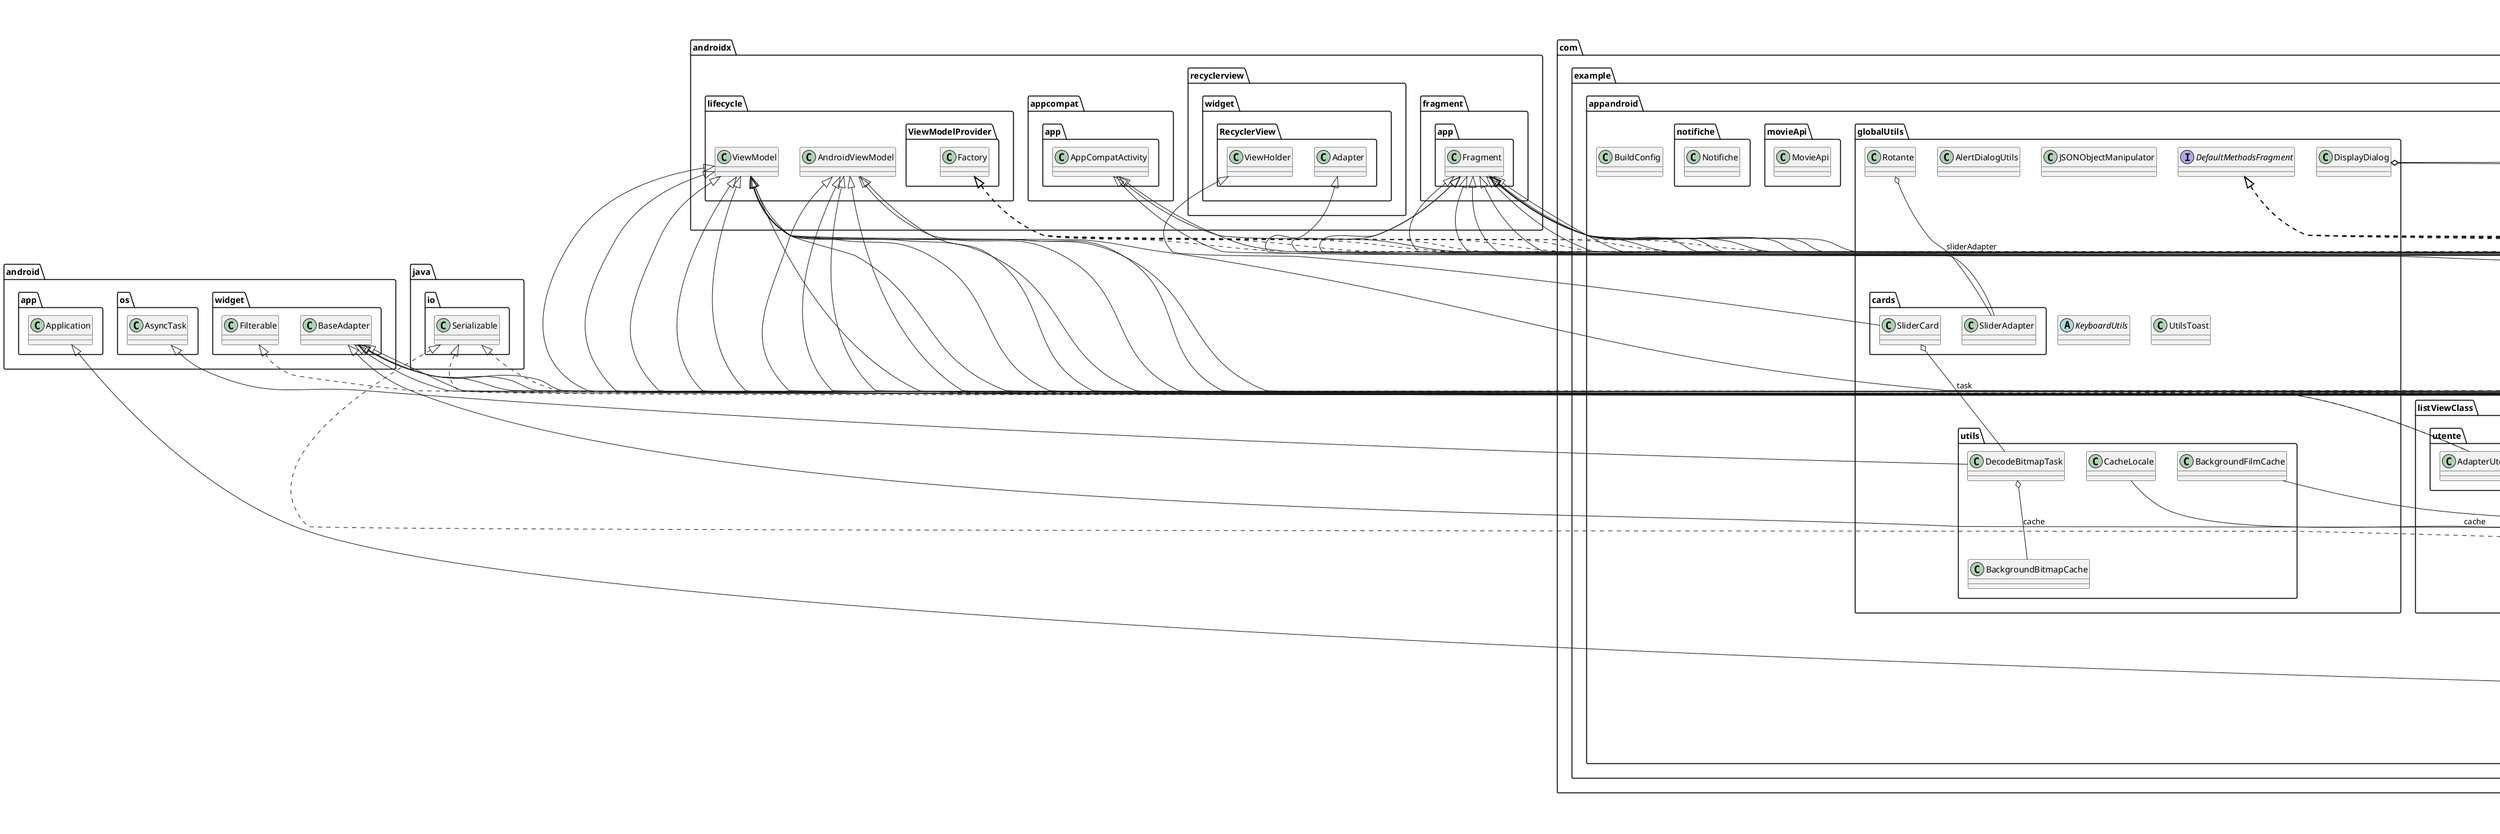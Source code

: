 @startuml

title __APPANDROID.APP's Class Diagram__\n

  namespace com.example.appandroid {
    class com.example.appandroid.BuildConfig {
    }
  }
  

  namespace com.example.appandroid {
    namespace aws {
      class com.example.appandroid.aws.MyAmplifyApp {
      }
    }
  }
  

  namespace com.example.appandroid {
    namespace aws {
      namespace apiGateway {
        class com.example.appandroid.aws.apiGateway.ApiGateway {
        }
      }
    }
  }
  

  namespace com.example.appandroid {
    namespace aws {
      namespace s3 {
        class com.example.appandroid.aws.s3.S3Class {
        }
      }
    }
  }
  

  namespace com.example.appandroid {
    namespace globalUtils {
      class com.example.appandroid.globalUtils.AlertDialogUtils {
      }
    }
  }
  

  namespace com.example.appandroid {
    namespace globalUtils {
      interface com.example.appandroid.globalUtils.DefaultMethodsFragment {
      }
    }
  }
  

  namespace com.example.appandroid {
    namespace globalUtils {
      class com.example.appandroid.globalUtils.DisplayDialog {
      }
    }
  }
  

  namespace com.example.appandroid {
    namespace globalUtils {
      class com.example.appandroid.globalUtils.JSONObjectManipulator {
      }
    }
  }
  

  namespace com.example.appandroid {
    namespace globalUtils {
      abstract class com.example.appandroid.globalUtils.KeyboardUtils {
      }
    }
  }
  

  namespace com.example.appandroid {
    namespace globalUtils {
      class com.example.appandroid.globalUtils.Rotante {
      }
    }
  }
  

  namespace com.example.appandroid {
    namespace globalUtils {
      class com.example.appandroid.globalUtils.UtilsToast {
      }
    }
  }
  

  namespace com.example.appandroid {
    namespace globalUtils {
      namespace cards {
        class com.example.appandroid.globalUtils.cards.SliderAdapter {
        }
      }
    }
  }
  

  namespace com.example.appandroid {
    namespace globalUtils {
      namespace cards {
        class com.example.appandroid.globalUtils.cards.SliderCard {
        }
      }
    }
  }
  

  namespace com.example.appandroid {
    namespace globalUtils {
      namespace utils {
        class com.example.appandroid.globalUtils.utils.BackgroundBitmapCache {
        }
      }
    }
  }
  

  namespace com.example.appandroid {
    namespace globalUtils {
      namespace utils {
        class com.example.appandroid.globalUtils.utils.BackgroundFilmCache {
        }
      }
    }
  }
  

  namespace com.example.appandroid {
    namespace globalUtils {
      namespace utils {
        class com.example.appandroid.globalUtils.utils.CacheLocale {
        }
      }
    }
  }
  

  namespace com.example.appandroid {
    namespace globalUtils {
      namespace utils {
        class com.example.appandroid.globalUtils.utils.DecodeBitmapTask {
        }
      }
    }
  }
  

  namespace com.example.appandroid {
    namespace listViewClass.film {
      class com.example.appandroid.listViewClass.film.AdapterFilm {
      }
    }
  }
  

  namespace com.example.appandroid {
    namespace listViewClass.film {
      class com.example.appandroid.listViewClass.film.Film {
      }
    }
  }
  

  namespace com.example.appandroid {
    namespace listViewClass.listaPersonalizzata {
      class com.example.appandroid.listViewClass.listaPersonalizzata.AdapterListaPersonalizzata {
      }
    }
  }
  

  namespace com.example.appandroid {
    namespace listViewClass.listaPersonalizzata {
      class com.example.appandroid.listViewClass.listaPersonalizzata.AdapterTendinaSalvaFilmInLista {
      }
    }
  }
  

  namespace com.example.appandroid {
    namespace listViewClass.listaPersonalizzata {
      class com.example.appandroid.listViewClass.listaPersonalizzata.ListaPersonalizzata {
      }
    }
  }
  

  namespace com.example.appandroid {
    namespace listViewClass.notifica {
      class com.example.appandroid.listViewClass.notifica.AdapterNotifica {
      }
    }
  }
  

  namespace com.example.appandroid {
    namespace listViewClass.notifica {
      class com.example.appandroid.listViewClass.notifica.Notifica {
      }
    }
  }
  

  namespace com.example.appandroid {
    namespace listViewClass.segnalazione {
      class com.example.appandroid.listViewClass.segnalazione.Segnalazione {
      }
    }
  }
  

  namespace com.example.appandroid {
    namespace listViewClass.utente {
      class com.example.appandroid.listViewClass.utente.AdapterUtente {
      }
    }
  }
  

  namespace com.example.appandroid {
    namespace listViewClass.utente {
      class com.example.appandroid.listViewClass.utente.AdapterUtenteListaAmici {
      }
    }
  }
  

  namespace com.example.appandroid {
    namespace listViewClass.utente {
      class com.example.appandroid.listViewClass.utente.Utente {
      }
    }
  }
  

  namespace com.example.appandroid {
    namespace movieApi {
      class com.example.appandroid.movieApi.MovieApi {
      }
    }
  }
  

  namespace com.example.appandroid {
    namespace notifiche {
      class com.example.appandroid.notifiche.Notifiche {
      }
    }
  }
  

  namespace com.example.appandroid {
    namespace repository {
      class com.example.appandroid.repository.Repository {
      }
    }
  }
  

  namespace com.example.appandroid {
    namespace ui.altroUtente {
      class com.example.appandroid.ui.altroUtente.AltroUtenteFragment {
      }
    }
  }
  

  namespace com.example.appandroid {
    namespace ui.altroUtente {
      class com.example.appandroid.ui.altroUtente.AltroUtenteViewModel {
      }
    }
  }
  

  namespace com.example.appandroid {
    namespace ui.altroUtente {
      class com.example.appandroid.ui.altroUtente.AltroUtenteViewModelFactory {
      }
    }
  }
  

  namespace com.example.appandroid {
    namespace ui.amici {
      class com.example.appandroid.ui.amici.AmiciFragment {
      }
    }
  }
  

  namespace com.example.appandroid {
    namespace ui.amici {
      class com.example.appandroid.ui.amici.AmiciViewModel {
      }
    }
  }
  

  namespace com.example.appandroid {
    namespace ui.amici {
      class com.example.appandroid.ui.amici.AmiciViewModelFactory {
      }
    }
  }
  

  namespace com.example.appandroid {
    namespace ui.contenutoLista {
      class com.example.appandroid.ui.contenutoLista.ContenutoListaFragment {
      }
    }
  }
  

  namespace com.example.appandroid {
    namespace ui.contenutoLista {
      class com.example.appandroid.ui.contenutoLista.ContenutoListaViewModel {
      }
    }
  }
  

  namespace com.example.appandroid {
    namespace ui.contenutoLista {
      namespace ltroUtente {
        class com.example.appandroid.ui.contenutoListaAltroUtente.ContenutoListaAltroUtenteFragment {
        }
      }
    }
  }
  

  namespace com.example.appandroid {
    namespace ui.contenutoLista {
      namespace ltroUtente {
        class com.example.appandroid.ui.contenutoListaAltroUtente.ContenutoListaAltroUtenteViewModel {
        }
      }
    }
  }
  

  namespace com.example.appandroid {
    namespace ui.contenutoLista {
      namespace ltroUtente {
        class com.example.appandroid.ui.contenutoListaAltroUtente.ContenutoListaAltroUtenteViewModelFactory {
        }
      }
    }
  }
  

  namespace com.example.appandroid {
    namespace ui.elencoListeAltroUtente {
      class com.example.appandroid.ui.elencoListeAltroUtente.ListeAltroUtenteFragment {
      }
    }
  }
  

  namespace com.example.appandroid {
    namespace ui.elencoListeAltroUtente {
      class com.example.appandroid.ui.elencoListeAltroUtente.ListeAltroUtenteViewModel {
      }
    }
  }
  

  namespace com.example.appandroid {
    namespace ui.elencoListeAltroUtente {
      class com.example.appandroid.ui.elencoListeAltroUtente.ListeAltroUtenteViewModelFactory {
      }
    }
  }
  

  namespace com.example.appandroid {
    namespace ui.elencoListePropie {
      class com.example.appandroid.ui.elencoListePropie.ElencoListeProprieFragment {
      }
    }
  }
  

  namespace com.example.appandroid {
    namespace ui.elencoListePropie {
      class com.example.appandroid.ui.elencoListePropie.ElencoListeProprieViewModel {
      }
    }
  }
  

  namespace com.example.appandroid {
    namespace ui.filmInComune {
      class com.example.appandroid.ui.filmInComune.FilmInComuneFragment {
      }
    }
  }
  

  namespace com.example.appandroid {
    namespace ui.filmInComune {
      class com.example.appandroid.ui.filmInComune.FilmInComuneViewModel {
      }
    }
  }
  

  namespace com.example.appandroid {
    namespace ui.home {
      class com.example.appandroid.ui.home.HomeFragment {
      }
    }
  }
  

  namespace com.example.appandroid {
    namespace ui.home {
      class com.example.appandroid.ui.home.HomeViewModel {
      }
    }
  }
  

  namespace com.example.appandroid {
    namespace ui.info {
      class com.example.appandroid.ui.info.InfoFragment {
      }
    }
  }
  

  namespace com.example.appandroid {
    namespace ui.info {
      class com.example.appandroid.ui.info.InfoViewModel {
      }
    }
  }
  

  namespace com.example.appandroid {
    namespace ui.login {
      class com.example.appandroid.ui.login.LoginActivity {
      }
    }
  }
  

  namespace com.example.appandroid {
    namespace ui.login {
      class com.example.appandroid.ui.login.LoginViewModel {
      }
    }
  }
  

  namespace com.example.appandroid {
    namespace ui.main {
      class com.example.appandroid.ui.main.MainActivity {
      }
    }
  }
  

  namespace com.example.appandroid {
    namespace ui.main {
      class com.example.appandroid.ui.main.MainActivityViewModel {
      }
    }
  }
  

  namespace com.example.appandroid {
    namespace ui.main {
      class com.example.appandroid.ui.main.MainActivityViewModelFactory {
      }
    }
  }
  

  namespace com.example.appandroid {
    namespace ui.notifiche {
      class com.example.appandroid.ui.notifiche.NotificheFragment {
      }
    }
  }
  

  namespace com.example.appandroid {
    namespace ui.notifiche {
      class com.example.appandroid.ui.notifiche.NotificheViewModel {
      }
    }
  }
  

  namespace com.example.appandroid {
    namespace ui.profilo {
      class com.example.appandroid.ui.profilo.ProfiloFragment {
      }
    }
  }
  

  namespace com.example.appandroid {
    namespace ui.profilo {
      class com.example.appandroid.ui.profilo.ProfiloViewModel {
      }
    }
  }
  

  namespace com.example.appandroid {
    namespace ui.profilo {
      class com.example.appandroid.ui.profilo.ProfiloViewModelFactory {
      }
    }
  }
  

  namespace com.example.appandroid {
    namespace ui.registrazione {
      class com.example.appandroid.ui.registrazione.RegistrazioneActivity {
      }
    }
  }
  

  namespace com.example.appandroid {
    namespace ui.registrazione {
      class com.example.appandroid.ui.registrazione.RegistrazioneViewModel {
      }
    }
  }
  

  namespace com.example.appandroid {
    namespace ui.ricerca {
      class com.example.appandroid.ui.ricerca.RicercaFragment {
      }
    }
  }
  

  namespace com.example.appandroid {
    namespace ui.ricerca {
      class com.example.appandroid.ui.ricerca.RicercaViewModel {
      }
    }
  }
  

  namespace com.example.appandroid {
    namespace ui.ricerca {
      namespace tenti {
        class com.example.appandroid.ui.ricercaUtenti.RicercaUtentiFragment {
        }
      }
    }
  }
  

  namespace com.example.appandroid {
    namespace ui.ricerca {
      namespace tenti {
        class com.example.appandroid.ui.ricercaUtenti.RicercaUtentiViewModel {
        }
      }
    }
  }
  

  namespace com.example.appandroid {
    namespace ui.ricerca {
      namespace tenti {
        class com.example.appandroid.ui.ricercaUtenti.RicercaUtentiViewModelFactory {
        }
      }
    }
  }
  

  namespace com.example.appandroid {
    namespace ui.richiesteAmicizia {
      class com.example.appandroid.ui.richiesteAmicizia.RichiesteAmiciziaFragment {
      }
    }
  }
  

  namespace com.example.appandroid {
    namespace ui.richiesteAmicizia {
      class com.example.appandroid.ui.richiesteAmicizia.RichiesteAmiciziaViewModel {
      }
    }
  }
  

  namespace com.example.appandroid {
    namespace ui.richiesteAmicizia {
      class com.example.appandroid.ui.richiesteAmicizia.RichiesteAmiciziaViewModelFactory {
      }
    }
  }
  

  namespace com.example.appandroid {
    namespace ui.schedaFilm {
      class com.example.appandroid.ui.schedaFilm.SchedaFilmFragment {
      }
    }
  }
  

  namespace com.example.appandroid {
    namespace ui.schedaFilm {
      class com.example.appandroid.ui.schedaFilm.SchedaFilmViewModel {
      }
    }
  }
  

  com.example.appandroid.aws.MyAmplifyApp -up-|> android.app.Application
  com.example.appandroid.globalUtils.DisplayDialog o-- com.example.appandroid.listViewClass.listaPersonalizzata.AdapterTendinaSalvaFilmInLista : adapter
  com.example.appandroid.globalUtils.DisplayDialog o-- com.example.appandroid.repository.Repository : repository
  com.example.appandroid.globalUtils.Rotante o-- com.example.appandroid.globalUtils.cards.SliderAdapter : sliderAdapter
  com.example.appandroid.globalUtils.cards.SliderAdapter -up-|> androidx.recyclerview.widget.RecyclerView.Adapter
  com.example.appandroid.globalUtils.cards.SliderCard .up.|> com.example.appandroid.globalUtils.utils.DecodeBitmapTask.Listener
  com.example.appandroid.globalUtils.cards.SliderCard -up-|> androidx.recyclerview.widget.RecyclerView.ViewHolder
  com.example.appandroid.globalUtils.cards.SliderCard o-- com.example.appandroid.globalUtils.utils.DecodeBitmapTask : task
  com.example.appandroid.globalUtils.utils.DecodeBitmapTask -up-|> android.os.AsyncTask
  com.example.appandroid.globalUtils.utils.DecodeBitmapTask o-- com.example.appandroid.globalUtils.utils.BackgroundBitmapCache : cache
  com.example.appandroid.listViewClass.film.AdapterFilm -up-|> android.widget.BaseAdapter
  com.example.appandroid.listViewClass.film.Film .up.|> java.io.Serializable
  com.example.appandroid.listViewClass.listaPersonalizzata.AdapterListaPersonalizzata -up-|> android.widget.BaseAdapter
  com.example.appandroid.listViewClass.listaPersonalizzata.AdapterTendinaSalvaFilmInLista -up-|> android.widget.BaseAdapter
  com.example.appandroid.listViewClass.listaPersonalizzata.AdapterTendinaSalvaFilmInLista o-- com.example.appandroid.listViewClass.film.Film : film
  com.example.appandroid.listViewClass.listaPersonalizzata.ListaPersonalizzata .up.|> java.io.Serializable
  com.example.appandroid.listViewClass.notifica.AdapterNotifica -up-|> android.widget.BaseAdapter
  com.example.appandroid.listViewClass.utente.AdapterUtente -up-|> android.widget.BaseAdapter
  com.example.appandroid.listViewClass.utente.AdapterUtenteListaAmici .up.|> android.widget.Filterable
  com.example.appandroid.listViewClass.utente.AdapterUtenteListaAmici -up-|> android.widget.BaseAdapter
  com.example.appandroid.listViewClass.utente.AdapterUtenteListaAmici o-- com.example.appandroid.repository.Repository : repository
  com.example.appandroid.listViewClass.utente.Utente .up.|> java.io.Serializable
  com.example.appandroid.repository.Repository o-- com.example.appandroid.aws.apiGateway.ApiGateway : apiGateway
  com.example.appandroid.repository.Repository o-- com.example.appandroid.globalUtils.utils.CacheLocale : cache
  com.example.appandroid.repository.Repository o-- com.example.appandroid.globalUtils.utils.BackgroundFilmCache : cacheFilm
  com.example.appandroid.ui.altroUtente.AltroUtenteFragment .up.|> com.example.appandroid.globalUtils.DefaultMethodsFragment
  com.example.appandroid.ui.altroUtente.AltroUtenteFragment -up-|> androidx.fragment.app.Fragment
  com.example.appandroid.ui.altroUtente.AltroUtenteFragment o-- com.example.appandroid.ui.altroUtente.AltroUtenteViewModel : viewModel
  com.example.appandroid.ui.altroUtente.AltroUtenteViewModel -up-|> androidx.lifecycle.AndroidViewModel
  com.example.appandroid.ui.altroUtente.AltroUtenteViewModel o-- com.example.appandroid.repository.Repository : repository
  com.example.appandroid.ui.altroUtente.AltroUtenteViewModelFactory .up.|> androidx.lifecycle.ViewModelProvider.Factory
  com.example.appandroid.ui.amici.AmiciFragment .up.|> com.example.appandroid.globalUtils.DefaultMethodsFragment
  com.example.appandroid.ui.amici.AmiciFragment -up-|> androidx.fragment.app.Fragment
  com.example.appandroid.ui.amici.AmiciFragment o-- com.example.appandroid.listViewClass.utente.AdapterUtenteListaAmici : adapterAmici
  com.example.appandroid.ui.amici.AmiciFragment o-- com.example.appandroid.listViewClass.utente.AdapterUtente : adapterRichiesteAmicizia
  com.example.appandroid.ui.amici.AmiciFragment o-- com.example.appandroid.ui.amici.AmiciViewModel : amiciViewModel
  com.example.appandroid.ui.amici.AmiciViewModel -up-|> androidx.lifecycle.AndroidViewModel
  com.example.appandroid.ui.amici.AmiciViewModel o-- com.example.appandroid.repository.Repository : repository
  com.example.appandroid.ui.amici.AmiciViewModelFactory .up.|> androidx.lifecycle.ViewModelProvider.Factory
  com.example.appandroid.ui.contenutoLista.ContenutoListaFragment .up.|> com.example.appandroid.globalUtils.DefaultMethodsFragment
  com.example.appandroid.ui.contenutoLista.ContenutoListaFragment -up-|> androidx.fragment.app.Fragment
  com.example.appandroid.ui.contenutoLista.ContenutoListaFragment o-- com.example.appandroid.listViewClass.film.AdapterFilm : adapterFilm
  com.example.appandroid.ui.contenutoLista.ContenutoListaFragment o-- com.example.appandroid.ui.contenutoLista.ContenutoListaViewModel : viewModel
  com.example.appandroid.ui.contenutoLista.ContenutoListaViewModel -up-|> androidx.lifecycle.ViewModel
  com.example.appandroid.ui.contenutoLista.ContenutoListaViewModel o-- com.example.appandroid.repository.Repository : repository
  com.example.appandroid.ui.contenutoListaAltroUtente.ContenutoListaAltroUtenteFragment .up.|> com.example.appandroid.globalUtils.DefaultMethodsFragment
  com.example.appandroid.ui.contenutoListaAltroUtente.ContenutoListaAltroUtenteFragment -up-|> androidx.fragment.app.Fragment
  com.example.appandroid.ui.contenutoListaAltroUtente.ContenutoListaAltroUtenteFragment o-- com.example.appandroid.listViewClass.film.AdapterFilm : adapterFilm
  com.example.appandroid.ui.contenutoListaAltroUtente.ContenutoListaAltroUtenteFragment o-- com.example.appandroid.ui.contenutoListaAltroUtente.ContenutoListaAltroUtenteViewModel : viewModel
  com.example.appandroid.ui.contenutoListaAltroUtente.ContenutoListaAltroUtenteViewModel -up-|> androidx.lifecycle.ViewModel
  com.example.appandroid.ui.contenutoListaAltroUtente.ContenutoListaAltroUtenteViewModel o-- com.example.appandroid.repository.Repository : repository
  com.example.appandroid.ui.contenutoListaAltroUtente.ContenutoListaAltroUtenteViewModelFactory .up.|> androidx.lifecycle.ViewModelProvider.Factory
  com.example.appandroid.ui.elencoListeAltroUtente.ListeAltroUtenteFragment .up.|> com.example.appandroid.globalUtils.DefaultMethodsFragment
  com.example.appandroid.ui.elencoListeAltroUtente.ListeAltroUtenteFragment -up-|> androidx.fragment.app.Fragment
  com.example.appandroid.ui.elencoListeAltroUtente.ListeAltroUtenteFragment o-- com.example.appandroid.listViewClass.listaPersonalizzata.AdapterListaPersonalizzata : adapter
  com.example.appandroid.ui.elencoListeAltroUtente.ListeAltroUtenteFragment o-- com.example.appandroid.ui.elencoListeAltroUtente.ListeAltroUtenteViewModel : viewModel
  com.example.appandroid.ui.elencoListeAltroUtente.ListeAltroUtenteViewModel -up-|> androidx.lifecycle.ViewModel
  com.example.appandroid.ui.elencoListeAltroUtente.ListeAltroUtenteViewModel o-- com.example.appandroid.repository.Repository : repository
  com.example.appandroid.ui.elencoListeAltroUtente.ListeAltroUtenteViewModelFactory .up.|> androidx.lifecycle.ViewModelProvider.Factory
  com.example.appandroid.ui.elencoListePropie.ElencoListeProprieFragment .up.|> com.example.appandroid.globalUtils.DefaultMethodsFragment
  com.example.appandroid.ui.elencoListePropie.ElencoListeProprieFragment -up-|> androidx.fragment.app.Fragment
  com.example.appandroid.ui.elencoListePropie.ElencoListeProprieFragment o-- com.example.appandroid.listViewClass.listaPersonalizzata.AdapterListaPersonalizzata : adapter
  com.example.appandroid.ui.elencoListePropie.ElencoListeProprieFragment o-- com.example.appandroid.ui.elencoListePropie.ElencoListeProprieViewModel : viewModel
  com.example.appandroid.ui.elencoListePropie.ElencoListeProprieViewModel -up-|> androidx.lifecycle.ViewModel
  com.example.appandroid.ui.elencoListePropie.ElencoListeProprieViewModel o-- com.example.appandroid.repository.Repository : repository
  com.example.appandroid.ui.filmInComune.FilmInComuneFragment .up.|> com.example.appandroid.globalUtils.DefaultMethodsFragment
  com.example.appandroid.ui.filmInComune.FilmInComuneFragment -up-|> androidx.fragment.app.Fragment
  com.example.appandroid.ui.filmInComune.FilmInComuneFragment o-- com.example.appandroid.listViewClass.film.AdapterFilm : adapterFilm
  com.example.appandroid.ui.filmInComune.FilmInComuneFragment o-- com.example.appandroid.ui.filmInComune.FilmInComuneViewModel : viewModel
  com.example.appandroid.ui.filmInComune.FilmInComuneViewModel -up-|> androidx.lifecycle.ViewModel
  com.example.appandroid.ui.filmInComune.FilmInComuneViewModel o-- com.example.appandroid.repository.Repository : repository
  com.example.appandroid.ui.home.HomeFragment .up.|> com.example.appandroid.globalUtils.DefaultMethodsFragment
  com.example.appandroid.ui.home.HomeFragment -up-|> androidx.fragment.app.Fragment
  com.example.appandroid.ui.home.HomeFragment o-- com.example.appandroid.ui.home.HomeViewModel : homeViewModel
  com.example.appandroid.ui.home.HomeViewModel -up-|> androidx.lifecycle.ViewModel
  com.example.appandroid.ui.home.HomeViewModel o-- com.example.appandroid.repository.Repository : repository
  com.example.appandroid.ui.info.InfoFragment -up-|> androidx.fragment.app.Fragment
  com.example.appandroid.ui.info.InfoFragment o-- com.example.appandroid.ui.info.InfoViewModel : InfoViewModel
  com.example.appandroid.ui.info.InfoViewModel -up-|> androidx.lifecycle.ViewModel
  com.example.appandroid.ui.login.LoginActivity -up-|> androidx.appcompat.app.AppCompatActivity
  com.example.appandroid.ui.login.LoginActivity o-- com.example.appandroid.ui.login.LoginViewModel : loginViewModel
  com.example.appandroid.ui.login.LoginViewModel -up-|> androidx.lifecycle.ViewModel
  com.example.appandroid.ui.login.LoginViewModel o-- com.example.appandroid.repository.Repository : repository
  com.example.appandroid.ui.main.MainActivity -up-|> androidx.appcompat.app.AppCompatActivity
  com.example.appandroid.ui.main.MainActivity o-- com.example.appandroid.ui.main.MainActivityViewModel : viewModel
  com.example.appandroid.ui.main.MainActivityViewModel -up-|> androidx.lifecycle.AndroidViewModel
  com.example.appandroid.ui.main.MainActivityViewModel o-- com.example.appandroid.repository.Repository : repository
  com.example.appandroid.ui.main.MainActivityViewModelFactory .up.|> androidx.lifecycle.ViewModelProvider.Factory
  com.example.appandroid.ui.notifiche.NotificheFragment .up.|> com.example.appandroid.globalUtils.DefaultMethodsFragment
  com.example.appandroid.ui.notifiche.NotificheFragment -up-|> androidx.fragment.app.Fragment
  com.example.appandroid.ui.notifiche.NotificheFragment o-- com.example.appandroid.listViewClass.notifica.AdapterNotifica : adapterNotifica
  com.example.appandroid.ui.notifiche.NotificheFragment o-- com.example.appandroid.ui.notifiche.NotificheViewModel : viewModel
  com.example.appandroid.ui.notifiche.NotificheViewModel -up-|> androidx.lifecycle.ViewModel
  com.example.appandroid.ui.notifiche.NotificheViewModel o-- com.example.appandroid.repository.Repository : repository
  com.example.appandroid.ui.profilo.ProfiloFragment .up.|> com.example.appandroid.globalUtils.DefaultMethodsFragment
  com.example.appandroid.ui.profilo.ProfiloFragment -up-|> androidx.fragment.app.Fragment
  com.example.appandroid.ui.profilo.ProfiloFragment o-- com.example.appandroid.ui.profilo.ProfiloViewModel : profiloViewModel
  com.example.appandroid.ui.profilo.ProfiloViewModel -up-|> androidx.lifecycle.AndroidViewModel
  com.example.appandroid.ui.profilo.ProfiloViewModel o-- com.example.appandroid.repository.Repository : repository
  com.example.appandroid.ui.profilo.ProfiloViewModelFactory .up.|> androidx.lifecycle.ViewModelProvider.Factory
  com.example.appandroid.ui.registrazione.RegistrazioneActivity -up-|> androidx.appcompat.app.AppCompatActivity
  com.example.appandroid.ui.registrazione.RegistrazioneActivity o-- com.example.appandroid.ui.registrazione.RegistrazioneViewModel : viewModel
  com.example.appandroid.ui.registrazione.RegistrazioneViewModel -up-|> androidx.lifecycle.ViewModel
  com.example.appandroid.ui.registrazione.RegistrazioneViewModel o-- com.example.appandroid.repository.Repository : repository
  com.example.appandroid.ui.ricerca.RicercaFragment .up.|> com.example.appandroid.globalUtils.DefaultMethodsFragment
  com.example.appandroid.ui.ricerca.RicercaFragment -up-|> androidx.fragment.app.Fragment
  com.example.appandroid.ui.ricerca.RicercaFragment o-- com.example.appandroid.listViewClass.film.AdapterFilm : adapterFilm
  com.example.appandroid.ui.ricerca.RicercaFragment o-- com.example.appandroid.ui.ricerca.RicercaViewModel : ricercaViewModel
  com.example.appandroid.ui.ricerca.RicercaViewModel -up-|> androidx.lifecycle.ViewModel
  com.example.appandroid.ui.ricerca.RicercaViewModel o-- com.example.appandroid.repository.Repository : repository
  com.example.appandroid.ui.ricercaUtenti.RicercaUtentiFragment .up.|> com.example.appandroid.globalUtils.DefaultMethodsFragment
  com.example.appandroid.ui.ricercaUtenti.RicercaUtentiFragment -up-|> androidx.fragment.app.Fragment
  com.example.appandroid.ui.ricercaUtenti.RicercaUtentiFragment o-- com.example.appandroid.listViewClass.utente.AdapterUtente : adapterUtente
  com.example.appandroid.ui.ricercaUtenti.RicercaUtentiFragment o-- com.example.appandroid.ui.ricercaUtenti.RicercaUtentiViewModel : viewModel
  com.example.appandroid.ui.ricercaUtenti.RicercaUtentiViewModel -up-|> androidx.lifecycle.AndroidViewModel
  com.example.appandroid.ui.ricercaUtenti.RicercaUtentiViewModel o-- com.example.appandroid.repository.Repository : repository
  com.example.appandroid.ui.ricercaUtenti.RicercaUtentiViewModelFactory .up.|> androidx.lifecycle.ViewModelProvider.Factory
  com.example.appandroid.ui.richiesteAmicizia.RichiesteAmiciziaFragment .up.|> com.example.appandroid.globalUtils.DefaultMethodsFragment
  com.example.appandroid.ui.richiesteAmicizia.RichiesteAmiciziaFragment -up-|> androidx.fragment.app.Fragment
  com.example.appandroid.ui.richiesteAmicizia.RichiesteAmiciziaFragment o-- com.example.appandroid.listViewClass.utente.AdapterUtente : adapterUtentiRichiesteAmicizia
  com.example.appandroid.ui.richiesteAmicizia.RichiesteAmiciziaFragment o-- com.example.appandroid.ui.richiesteAmicizia.RichiesteAmiciziaViewModel : viewModel
  com.example.appandroid.ui.richiesteAmicizia.RichiesteAmiciziaViewModel -up-|> androidx.lifecycle.AndroidViewModel
  com.example.appandroid.ui.richiesteAmicizia.RichiesteAmiciziaViewModel o-- com.example.appandroid.repository.Repository : repository
  com.example.appandroid.ui.richiesteAmicizia.RichiesteAmiciziaViewModelFactory .up.|> androidx.lifecycle.ViewModelProvider.Factory
  com.example.appandroid.ui.schedaFilm.SchedaFilmFragment .up.|> com.example.appandroid.globalUtils.DefaultMethodsFragment
  com.example.appandroid.ui.schedaFilm.SchedaFilmFragment -up-|> androidx.fragment.app.Fragment
  com.example.appandroid.ui.schedaFilm.SchedaFilmFragment o-- com.example.appandroid.listViewClass.film.Film : film
  com.example.appandroid.ui.schedaFilm.SchedaFilmFragment o-- com.example.appandroid.ui.schedaFilm.SchedaFilmViewModel : viewModel
  com.example.appandroid.ui.schedaFilm.SchedaFilmViewModel -up-|> androidx.lifecycle.ViewModel
  com.example.appandroid.ui.schedaFilm.SchedaFilmViewModel o-- com.example.appandroid.repository.Repository : repository


right footer


PlantUML diagram generated by SketchIt! (https://bitbucket.org/pmesmeur/sketch.it)
For more information about this tool, please contact philippe.mesmeur@gmail.com
endfooter

@enduml
